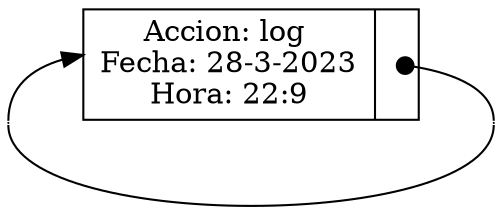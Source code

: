 digraph{  node[shape=record];  edge[tailclip=false,arrowtail=dot,dir=both];rankdir=LR;p1[label="{<data> Accion: log \nFecha: 28-3-2023\nHora: 22:9|<next>}"]
{node[shape=point height=0] p0 p2 }
p0:n -> p1[arrowtail=none]p0:s -> p2:s[dir=none]
p1:next:c -> p2:n[arrowhead=none]
}